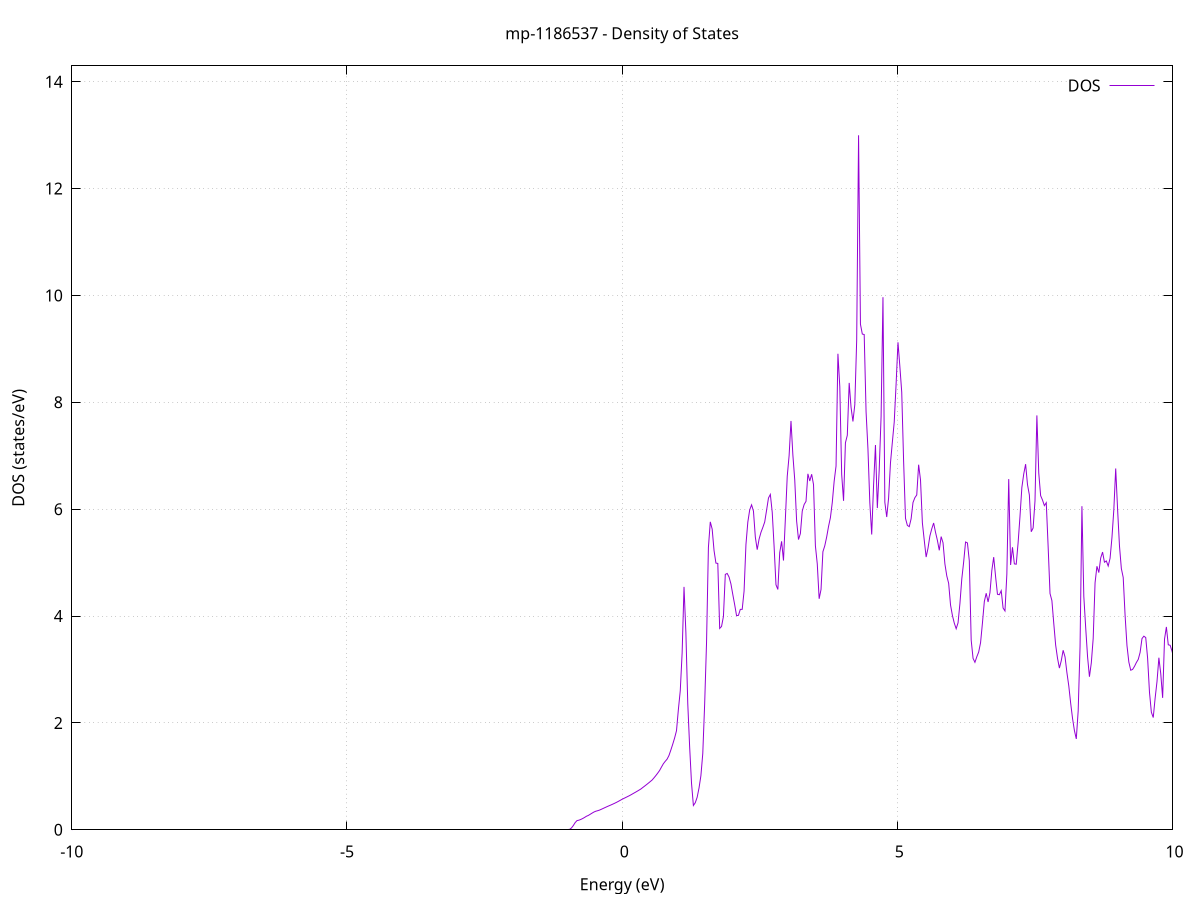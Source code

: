 set title 'mp-1186537 - Density of States'
set xlabel 'Energy (eV)'
set ylabel 'DOS (states/eV)'
set grid
set xrange [-10:10]
set yrange [0:14.297]
set xzeroaxis lt -1
set terminal png size 800,600
set output 'mp-1186537_dos_gnuplot.png'
plot '-' using 1:2 with lines title 'DOS'
-49.589500 0.000000
-49.555300 0.000000
-49.521200 0.000000
-49.487100 0.000000
-49.453000 0.000000
-49.418900 0.000000
-49.384800 0.000000
-49.350700 0.000000
-49.316600 0.000000
-49.282500 0.000000
-49.248400 0.000000
-49.214300 0.000000
-49.180200 0.000000
-49.146100 0.000000
-49.112000 0.000000
-49.077900 0.000000
-49.043800 0.000000
-49.009700 0.000000
-48.975600 0.000000
-48.941500 0.000000
-48.907400 0.000000
-48.873300 0.000000
-48.839200 0.000000
-48.805000 0.000000
-48.770900 0.000000
-48.736800 0.000000
-48.702700 0.000000
-48.668600 0.000000
-48.634500 0.000000
-48.600400 0.000000
-48.566300 0.000000
-48.532200 0.000000
-48.498100 0.000000
-48.464000 0.000000
-48.429900 0.000000
-48.395800 0.000000
-48.361700 0.000000
-48.327600 0.000000
-48.293500 0.000000
-48.259400 0.000000
-48.225300 0.000000
-48.191200 0.000000
-48.157100 0.000000
-48.123000 0.000000
-48.088900 0.000000
-48.054700 0.000000
-48.020600 0.000000
-47.986500 0.000000
-47.952400 0.000000
-47.918300 0.000000
-47.884200 0.000000
-47.850100 0.000000
-47.816000 0.000000
-47.781900 0.000000
-47.747800 0.000000
-47.713700 0.000000
-47.679600 0.000000
-47.645500 0.000000
-47.611400 0.000000
-47.577300 0.000000
-47.543200 0.000000
-47.509100 0.000000
-47.475000 0.000000
-47.440900 0.000000
-47.406800 0.000000
-47.372700 0.000000
-47.338600 0.000000
-47.304400 0.000000
-47.270300 0.000000
-47.236200 0.000000
-47.202100 0.000000
-47.168000 0.000000
-47.133900 0.000000
-47.099800 0.000000
-47.065700 0.000000
-47.031600 0.000000
-46.997500 0.000000
-46.963400 0.000000
-46.929300 0.000000
-46.895200 0.000000
-46.861100 0.000000
-46.827000 0.000000
-46.792900 0.000000
-46.758800 0.000000
-46.724700 0.000000
-46.690600 0.000000
-46.656500 0.000000
-46.622400 0.000000
-46.588200 0.000000
-46.554100 0.000000
-46.520000 0.000000
-46.485900 0.000000
-46.451800 0.000000
-46.417700 0.000000
-46.383600 0.000000
-46.349500 0.000000
-46.315400 0.000000
-46.281300 0.000000
-46.247200 0.000000
-46.213100 0.000000
-46.179000 0.000000
-46.144900 0.000000
-46.110800 0.000000
-46.076700 0.000000
-46.042600 0.000000
-46.008500 0.000000
-45.974400 0.000000
-45.940300 0.000000
-45.906200 0.000000
-45.872100 0.000000
-45.837900 0.000000
-45.803800 0.000000
-45.769700 0.000000
-45.735600 0.000000
-45.701500 0.000000
-45.667400 0.000000
-45.633300 0.000000
-45.599200 0.000000
-45.565100 0.000000
-45.531000 0.000000
-45.496900 0.000000
-45.462800 0.000000
-45.428700 0.000000
-45.394600 0.000000
-45.360500 0.000000
-45.326400 0.000000
-45.292300 0.000000
-45.258200 0.000000
-45.224100 0.000000
-45.190000 0.000000
-45.155900 0.000000
-45.121800 0.000000
-45.087600 0.000000
-45.053500 0.000000
-45.019400 0.000000
-44.985300 0.000000
-44.951200 0.000000
-44.917100 0.000000
-44.883000 0.000000
-44.848900 0.000000
-44.814800 0.000000
-44.780700 0.000000
-44.746600 0.000000
-44.712500 0.000000
-44.678400 0.000000
-44.644300 0.000000
-44.610200 0.000000
-44.576100 0.000000
-44.542000 0.000000
-44.507900 0.000000
-44.473800 0.000000
-44.439700 0.000000
-44.405600 0.000000
-44.371500 0.000000
-44.337300 0.000000
-44.303200 0.000000
-44.269100 0.000000
-44.235000 0.000000
-44.200900 0.000000
-44.166800 0.000000
-44.132700 0.000000
-44.098600 0.000000
-44.064500 0.000000
-44.030400 0.000000
-43.996300 0.000000
-43.962200 0.000000
-43.928100 0.000000
-43.894000 0.000000
-43.859900 0.000000
-43.825800 0.000000
-43.791700 0.000000
-43.757600 0.000000
-43.723500 0.000000
-43.689400 0.000000
-43.655300 0.000000
-43.621100 0.000000
-43.587000 0.000000
-43.552900 0.000000
-43.518800 0.000000
-43.484700 0.000000
-43.450600 0.000000
-43.416500 0.000000
-43.382400 0.000000
-43.348300 0.000000
-43.314200 0.000000
-43.280100 0.000000
-43.246000 0.000000
-43.211900 0.000000
-43.177800 0.000000
-43.143700 0.000000
-43.109600 0.000000
-43.075500 0.000000
-43.041400 0.000000
-43.007300 0.000000
-42.973200 0.000000
-42.939100 0.000000
-42.905000 0.000000
-42.870800 0.000000
-42.836700 0.000000
-42.802600 0.000000
-42.768500 0.000000
-42.734400 0.000000
-42.700300 0.000000
-42.666200 0.000000
-42.632100 0.000000
-42.598000 0.000000
-42.563900 0.000000
-42.529800 0.000000
-42.495700 0.000000
-42.461600 0.000000
-42.427500 0.000000
-42.393400 0.000000
-42.359300 0.000000
-42.325200 0.000000
-42.291100 0.000000
-42.257000 0.000000
-42.222900 0.000000
-42.188800 0.000000
-42.154700 0.000000
-42.120500 0.000000
-42.086400 0.000000
-42.052300 0.000000
-42.018200 0.000000
-41.984100 0.000000
-41.950000 0.000000
-41.915900 0.000000
-41.881800 0.000000
-41.847700 0.000000
-41.813600 0.000000
-41.779500 0.000000
-41.745400 0.000000
-41.711300 0.000000
-41.677200 0.000000
-41.643100 0.000000
-41.609000 0.000000
-41.574900 0.000000
-41.540800 0.000000
-41.506700 0.000000
-41.472600 0.000000
-41.438500 0.000000
-41.404400 0.000000
-41.370200 0.000000
-41.336100 0.000000
-41.302000 0.000000
-41.267900 0.000000
-41.233800 0.000000
-41.199700 0.000000
-41.165600 0.000000
-41.131500 0.000000
-41.097400 0.000000
-41.063300 0.000000
-41.029200 0.000000
-40.995100 0.000000
-40.961000 0.000000
-40.926900 0.000000
-40.892800 0.000000
-40.858700 0.000000
-40.824600 0.000000
-40.790500 0.000000
-40.756400 0.000000
-40.722300 0.000000
-40.688200 0.000000
-40.654000 0.000000
-40.619900 0.000000
-40.585800 0.000000
-40.551700 0.000000
-40.517600 0.000000
-40.483500 0.000000
-40.449400 0.000000
-40.415300 0.000000
-40.381200 0.000000
-40.347100 0.000000
-40.313000 0.000000
-40.278900 0.000000
-40.244800 0.000000
-40.210700 0.000000
-40.176600 0.000000
-40.142500 0.000000
-40.108400 0.000000
-40.074300 0.000000
-40.040200 0.000000
-40.006100 0.000000
-39.972000 0.000000
-39.937900 0.000000
-39.903700 0.000000
-39.869600 0.000000
-39.835500 0.000000
-39.801400 0.000000
-39.767300 0.000000
-39.733200 0.000000
-39.699100 0.000000
-39.665000 0.000000
-39.630900 0.000000
-39.596800 0.000000
-39.562700 0.000000
-39.528600 0.000000
-39.494500 0.000000
-39.460400 0.000000
-39.426300 0.000000
-39.392200 0.000000
-39.358100 0.000000
-39.324000 0.000000
-39.289900 0.000000
-39.255800 0.000000
-39.221700 0.000000
-39.187600 0.000000
-39.153400 0.000000
-39.119300 0.000000
-39.085200 0.000000
-39.051100 0.000000
-39.017000 0.000000
-38.982900 0.000000
-38.948800 0.000000
-38.914700 0.000000
-38.880600 0.000000
-38.846500 0.000000
-38.812400 0.000000
-38.778300 0.000000
-38.744200 0.000000
-38.710100 0.000000
-38.676000 0.000000
-38.641900 0.000000
-38.607800 0.000000
-38.573700 0.000000
-38.539600 0.000000
-38.505500 0.000000
-38.471400 0.000000
-38.437200 0.000000
-38.403100 0.000000
-38.369000 0.000000
-38.334900 0.000000
-38.300800 0.000000
-38.266700 0.000000
-38.232600 0.000000
-38.198500 0.000000
-38.164400 0.000000
-38.130300 0.000000
-38.096200 0.000000
-38.062100 0.000000
-38.028000 0.000000
-37.993900 0.000000
-37.959800 0.000000
-37.925700 0.000000
-37.891600 0.000000
-37.857500 0.000000
-37.823400 0.000000
-37.789300 0.000000
-37.755200 0.000000
-37.721100 0.000000
-37.686900 0.000000
-37.652800 0.000000
-37.618700 0.000000
-37.584600 0.000000
-37.550500 0.000000
-37.516400 0.000000
-37.482300 0.000000
-37.448200 0.000000
-37.414100 0.000000
-37.380000 0.000000
-37.345900 0.000000
-37.311800 0.000000
-37.277700 0.000000
-37.243600 0.000000
-37.209500 0.000000
-37.175400 0.000000
-37.141300 0.000000
-37.107200 0.000000
-37.073100 0.000000
-37.039000 0.000000
-37.004900 0.000000
-36.970800 0.000000
-36.936600 0.000000
-36.902500 0.000000
-36.868400 0.000000
-36.834300 0.000000
-36.800200 0.000000
-36.766100 0.000000
-36.732000 0.000000
-36.697900 0.000000
-36.663800 0.000000
-36.629700 0.000000
-36.595600 0.000000
-36.561500 0.000000
-36.527400 0.000000
-36.493300 0.000000
-36.459200 0.000000
-36.425100 0.000000
-36.391000 0.000000
-36.356900 0.000000
-36.322800 0.000000
-36.288700 0.000000
-36.254600 0.000000
-36.220500 0.000000
-36.186300 0.000000
-36.152200 0.000000
-36.118100 0.000000
-36.084000 0.000000
-36.049900 0.000000
-36.015800 0.000000
-35.981700 0.000000
-35.947600 0.000000
-35.913500 0.000000
-35.879400 0.000000
-35.845300 6.348900
-35.811200 24.654700
-35.777100 24.710400
-35.743000 62.662000
-35.708900 0.000000
-35.674800 0.000000
-35.640700 0.000000
-35.606600 0.000000
-35.572500 0.000000
-35.538400 0.000000
-35.504300 0.000000
-35.470100 0.000000
-35.436000 0.000000
-35.401900 0.000000
-35.367800 0.000000
-35.333700 0.000000
-35.299600 0.000000
-35.265500 0.000000
-35.231400 0.000000
-35.197300 0.000000
-35.163200 0.000000
-35.129100 0.000000
-35.095000 0.000000
-35.060900 0.000000
-35.026800 0.000000
-34.992700 0.000000
-34.958600 0.000000
-34.924500 0.000000
-34.890400 0.000000
-34.856300 0.000000
-34.822200 0.000000
-34.788100 0.000000
-34.754000 0.000000
-34.719800 0.000000
-34.685700 0.000000
-34.651600 0.000000
-34.617500 0.000000
-34.583400 0.000000
-34.549300 0.000000
-34.515200 0.000000
-34.481100 0.000000
-34.447000 0.000000
-34.412900 0.000000
-34.378800 0.000000
-34.344700 0.000000
-34.310600 0.000000
-34.276500 0.000000
-34.242400 0.000000
-34.208300 0.000000
-34.174200 0.000000
-34.140100 0.000000
-34.106000 0.000000
-34.071900 0.000000
-34.037800 0.000000
-34.003700 0.000000
-33.969500 0.000000
-33.935400 0.000000
-33.901300 0.000000
-33.867200 0.000000
-33.833100 0.000000
-33.799000 0.000000
-33.764900 0.000000
-33.730800 0.000000
-33.696700 0.000000
-33.662600 0.000000
-33.628500 0.000000
-33.594400 0.000000
-33.560300 0.000000
-33.526200 0.000000
-33.492100 0.000000
-33.458000 0.000000
-33.423900 0.000000
-33.389800 0.000000
-33.355700 0.000000
-33.321600 0.000000
-33.287500 0.000000
-33.253400 0.000000
-33.219200 0.000000
-33.185100 0.000000
-33.151000 0.000000
-33.116900 0.000000
-33.082800 0.000000
-33.048700 0.000000
-33.014600 0.000000
-32.980500 0.000000
-32.946400 0.000000
-32.912300 0.000000
-32.878200 0.000000
-32.844100 0.000000
-32.810000 0.000000
-32.775900 0.000000
-32.741800 0.000000
-32.707700 0.000000
-32.673600 0.000000
-32.639500 0.000000
-32.605400 0.000000
-32.571300 0.000000
-32.537200 0.000000
-32.503000 0.000000
-32.468900 0.000000
-32.434800 0.000000
-32.400700 0.000000
-32.366600 0.000000
-32.332500 0.000000
-32.298400 0.000000
-32.264300 0.000000
-32.230200 0.000000
-32.196100 0.000000
-32.162000 0.000000
-32.127900 0.000000
-32.093800 0.000000
-32.059700 0.000000
-32.025600 0.000000
-31.991500 0.000000
-31.957400 0.000000
-31.923300 0.000000
-31.889200 0.000000
-31.855100 0.000000
-31.821000 0.000000
-31.786900 0.000000
-31.752700 0.000000
-31.718600 0.000000
-31.684500 0.000000
-31.650400 0.000000
-31.616300 0.000000
-31.582200 0.000000
-31.548100 0.000000
-31.514000 0.000000
-31.479900 0.000000
-31.445800 0.000000
-31.411700 0.000000
-31.377600 0.000000
-31.343500 0.000000
-31.309400 0.000000
-31.275300 0.000000
-31.241200 0.000000
-31.207100 0.000000
-31.173000 0.000000
-31.138900 0.000000
-31.104800 0.000000
-31.070700 0.000000
-31.036600 0.000000
-31.002400 0.000000
-30.968300 0.000000
-30.934200 0.000000
-30.900100 0.000000
-30.866000 0.000000
-30.831900 0.000000
-30.797800 0.000000
-30.763700 0.000000
-30.729600 0.000000
-30.695500 0.000000
-30.661400 0.000000
-30.627300 0.000000
-30.593200 0.000000
-30.559100 0.000000
-30.525000 0.000000
-30.490900 0.000000
-30.456800 0.000000
-30.422700 0.000000
-30.388600 0.000000
-30.354500 0.000000
-30.320400 0.000000
-30.286300 0.000000
-30.252100 0.000000
-30.218000 0.000000
-30.183900 0.000000
-30.149800 0.000000
-30.115700 0.000000
-30.081600 0.000000
-30.047500 0.000000
-30.013400 0.000000
-29.979300 0.000000
-29.945200 0.000000
-29.911100 0.000000
-29.877000 0.000000
-29.842900 0.000000
-29.808800 0.000000
-29.774700 0.000000
-29.740600 0.000000
-29.706500 0.000000
-29.672400 0.000000
-29.638300 0.000000
-29.604200 0.000000
-29.570100 0.000000
-29.535900 0.000000
-29.501800 0.000000
-29.467700 0.000000
-29.433600 0.000000
-29.399500 0.000000
-29.365400 0.000000
-29.331300 0.000000
-29.297200 0.000000
-29.263100 0.000000
-29.229000 0.000000
-29.194900 0.000000
-29.160800 0.000000
-29.126700 0.000000
-29.092600 0.000000
-29.058500 0.000000
-29.024400 0.000000
-28.990300 0.000000
-28.956200 0.000000
-28.922100 0.000000
-28.888000 0.000000
-28.853900 0.000000
-28.819800 0.000000
-28.785600 0.000000
-28.751500 0.000000
-28.717400 0.000000
-28.683300 0.000000
-28.649200 0.000000
-28.615100 0.000000
-28.581000 0.000000
-28.546900 0.000000
-28.512800 0.000000
-28.478700 0.000000
-28.444600 0.000000
-28.410500 0.000000
-28.376400 0.000000
-28.342300 0.000000
-28.308200 0.000000
-28.274100 0.000000
-28.240000 0.000000
-28.205900 0.000000
-28.171800 0.000000
-28.137700 0.000000
-28.103600 0.000000
-28.069500 0.000000
-28.035300 0.000000
-28.001200 0.000000
-27.967100 0.000000
-27.933000 0.000000
-27.898900 0.000000
-27.864800 0.000000
-27.830700 0.000000
-27.796600 0.000000
-27.762500 0.000000
-27.728400 0.000000
-27.694300 0.000000
-27.660200 0.000000
-27.626100 0.000000
-27.592000 0.000000
-27.557900 0.000000
-27.523800 0.000000
-27.489700 0.000000
-27.455600 0.000000
-27.421500 0.000000
-27.387400 0.000000
-27.353300 0.000000
-27.319200 0.000000
-27.285000 0.000000
-27.250900 0.000000
-27.216800 0.000000
-27.182700 0.000000
-27.148600 0.000000
-27.114500 0.000000
-27.080400 0.000000
-27.046300 0.000000
-27.012200 0.000000
-26.978100 0.000000
-26.944000 0.000000
-26.909900 0.000000
-26.875800 0.000000
-26.841700 0.000000
-26.807600 0.000000
-26.773500 0.000000
-26.739400 0.000000
-26.705300 0.000000
-26.671200 0.000000
-26.637100 0.000000
-26.603000 0.000000
-26.568800 0.000000
-26.534700 0.000000
-26.500600 0.000000
-26.466500 0.000000
-26.432400 0.000000
-26.398300 0.000000
-26.364200 0.000000
-26.330100 0.000000
-26.296000 0.000000
-26.261900 0.000000
-26.227800 0.000000
-26.193700 0.000000
-26.159600 0.000000
-26.125500 0.000000
-26.091400 0.000000
-26.057300 0.000000
-26.023200 0.000000
-25.989100 0.000000
-25.955000 0.000000
-25.920900 0.000000
-25.886800 0.000000
-25.852700 0.000000
-25.818500 0.000000
-25.784400 0.000000
-25.750300 0.000000
-25.716200 0.000000
-25.682100 0.000000
-25.648000 0.000000
-25.613900 0.000000
-25.579800 0.000000
-25.545700 0.000000
-25.511600 0.000000
-25.477500 0.000000
-25.443400 0.000000
-25.409300 0.000000
-25.375200 0.000000
-25.341100 0.000000
-25.307000 0.000000
-25.272900 0.000000
-25.238800 0.000000
-25.204700 0.000000
-25.170600 0.000000
-25.136500 0.000000
-25.102400 0.000000
-25.068200 0.000000
-25.034100 0.000000
-25.000000 0.000000
-24.965900 0.000000
-24.931800 0.000000
-24.897700 0.000000
-24.863600 0.000000
-24.829500 0.000000
-24.795400 0.000000
-24.761300 0.000000
-24.727200 0.000000
-24.693100 0.000000
-24.659000 0.000000
-24.624900 0.000000
-24.590800 0.000000
-24.556700 0.000000
-24.522600 0.000000
-24.488500 0.000000
-24.454400 0.000000
-24.420300 0.000000
-24.386200 0.000000
-24.352000 0.000000
-24.317900 0.000000
-24.283800 0.000000
-24.249700 0.000000
-24.215600 0.000000
-24.181500 0.000000
-24.147400 0.000000
-24.113300 0.000000
-24.079200 0.000000
-24.045100 0.000000
-24.011000 0.000000
-23.976900 0.000000
-23.942800 0.000000
-23.908700 0.000000
-23.874600 0.000000
-23.840500 0.000000
-23.806400 0.000000
-23.772300 0.000000
-23.738200 0.000000
-23.704100 0.000000
-23.670000 0.000000
-23.635900 0.000000
-23.601700 0.000000
-23.567600 0.000000
-23.533500 0.000000
-23.499400 0.000000
-23.465300 0.000000
-23.431200 0.000000
-23.397100 0.000000
-23.363000 0.000000
-23.328900 0.000000
-23.294800 0.000000
-23.260700 0.000000
-23.226600 0.000000
-23.192500 0.000000
-23.158400 0.000000
-23.124300 0.000000
-23.090200 0.000000
-23.056100 0.000000
-23.022000 0.000000
-22.987900 0.000000
-22.953800 0.000000
-22.919700 0.000000
-22.885600 0.000000
-22.851400 0.000000
-22.817300 0.000000
-22.783200 0.000000
-22.749100 0.000000
-22.715000 0.000000
-22.680900 0.000000
-22.646800 0.000000
-22.612700 0.000000
-22.578600 0.000000
-22.544500 0.000000
-22.510400 0.000000
-22.476300 0.000000
-22.442200 0.000000
-22.408100 0.000000
-22.374000 0.000000
-22.339900 0.000000
-22.305800 0.000000
-22.271700 0.000000
-22.237600 0.000000
-22.203500 0.000000
-22.169400 0.000000
-22.135300 0.000000
-22.101100 0.000000
-22.067000 0.000000
-22.032900 0.000000
-21.998800 0.000000
-21.964700 0.000000
-21.930600 0.000000
-21.896500 0.000000
-21.862400 0.000000
-21.828300 0.000000
-21.794200 0.000000
-21.760100 0.000000
-21.726000 0.000000
-21.691900 0.000000
-21.657800 0.000000
-21.623700 0.000000
-21.589600 0.000000
-21.555500 0.000000
-21.521400 0.000000
-21.487300 0.000000
-21.453200 0.000000
-21.419100 0.000000
-21.384900 0.000000
-21.350800 0.000000
-21.316700 0.000000
-21.282600 0.000000
-21.248500 0.000000
-21.214400 0.000000
-21.180300 0.000000
-21.146200 0.000000
-21.112100 0.000000
-21.078000 0.000000
-21.043900 0.000000
-21.009800 0.000000
-20.975700 0.000000
-20.941600 0.000000
-20.907500 0.000000
-20.873400 0.000000
-20.839300 0.000000
-20.805200 0.000000
-20.771100 0.000000
-20.737000 0.000000
-20.702900 0.000000
-20.668800 0.000000
-20.634600 0.000000
-20.600500 0.000000
-20.566400 0.000000
-20.532300 0.000000
-20.498200 0.000000
-20.464100 0.000000
-20.430000 0.000000
-20.395900 0.000000
-20.361800 0.000000
-20.327700 0.000000
-20.293600 0.000000
-20.259500 0.000000
-20.225400 0.000000
-20.191300 0.000000
-20.157200 0.000000
-20.123100 0.000000
-20.089000 0.000000
-20.054900 0.000000
-20.020800 0.000000
-19.986700 0.000000
-19.952600 0.000000
-19.918500 0.000000
-19.884300 0.000000
-19.850200 0.000000
-19.816100 0.000000
-19.782000 0.000000
-19.747900 0.000000
-19.713800 0.000000
-19.679700 0.000000
-19.645600 0.000000
-19.611500 0.000000
-19.577400 0.000000
-19.543300 0.000000
-19.509200 0.000000
-19.475100 0.000000
-19.441000 0.000000
-19.406900 0.000000
-19.372800 0.000000
-19.338700 0.000000
-19.304600 0.000000
-19.270500 0.000000
-19.236400 0.000000
-19.202300 0.000000
-19.168200 0.000000
-19.134000 0.000000
-19.099900 0.000000
-19.065800 0.000000
-19.031700 0.000000
-18.997600 0.000000
-18.963500 0.000000
-18.929400 0.000000
-18.895300 0.000000
-18.861200 0.000000
-18.827100 0.000000
-18.793000 0.000000
-18.758900 0.000000
-18.724800 0.000000
-18.690700 0.000000
-18.656600 0.000000
-18.622500 0.000000
-18.588400 0.000000
-18.554300 0.000000
-18.520200 0.000000
-18.486100 0.000000
-18.452000 0.000000
-18.417800 0.000000
-18.383700 0.000000
-18.349600 0.000000
-18.315500 0.000000
-18.281400 0.000000
-18.247300 0.000000
-18.213200 0.000000
-18.179100 0.000000
-18.145000 0.000000
-18.110900 0.000000
-18.076800 0.000000
-18.042700 0.000000
-18.008600 0.000000
-17.974500 0.000000
-17.940400 0.000000
-17.906300 0.000000
-17.872200 0.000000
-17.838100 0.000000
-17.804000 0.000000
-17.769900 0.000000
-17.735800 0.000000
-17.701700 0.000000
-17.667500 0.000000
-17.633400 0.000000
-17.599300 0.000000
-17.565200 0.000000
-17.531100 0.000000
-17.497000 0.000000
-17.462900 0.000000
-17.428800 0.000000
-17.394700 0.000000
-17.360600 0.000000
-17.326500 0.000000
-17.292400 0.000000
-17.258300 0.000000
-17.224200 0.000000
-17.190100 0.000000
-17.156000 0.000000
-17.121900 0.000000
-17.087800 0.000000
-17.053700 0.000000
-17.019600 0.000000
-16.985500 0.000000
-16.951400 0.000000
-16.917200 0.000000
-16.883100 0.000000
-16.849000 0.000000
-16.814900 0.000000
-16.780800 0.000000
-16.746700 4.166300
-16.712600 5.018700
-16.678500 6.488200
-16.644400 9.573000
-16.610300 14.688300
-16.576200 18.187300
-16.542100 15.464100
-16.508000 18.480000
-16.473900 22.491600
-16.439800 26.056800
-16.405700 31.801600
-16.371600 8.264200
-16.337500 5.328700
-16.303400 15.670000
-16.269300 26.151600
-16.235200 15.482800
-16.201100 14.017700
-16.166900 24.032400
-16.132800 18.973800
-16.098700 16.710900
-16.064600 18.966200
-16.030500 15.758700
-15.996400 38.644600
-15.962300 24.114100
-15.928200 26.213700
-15.894100 40.041800
-15.860000 53.643000
-15.825900 0.357300
-15.791800 0.000000
-15.757700 0.000000
-15.723600 0.000000
-15.689500 0.000000
-15.655400 0.000000
-15.621300 0.000000
-15.587200 0.000000
-15.553100 0.000000
-15.519000 0.000000
-15.484900 0.000000
-15.450700 0.000000
-15.416600 0.000000
-15.382500 0.000000
-15.348400 0.000000
-15.314300 0.000000
-15.280200 0.000000
-15.246100 0.000000
-15.212000 0.000000
-15.177900 0.000000
-15.143800 0.000000
-15.109700 0.000000
-15.075600 0.000000
-15.041500 0.000000
-15.007400 0.000000
-14.973300 0.000000
-14.939200 0.000000
-14.905100 0.000000
-14.871000 0.000000
-14.836900 0.000000
-14.802800 0.000000
-14.768700 0.000000
-14.734600 0.000000
-14.700400 0.000000
-14.666300 0.000000
-14.632200 0.000000
-14.598100 0.000000
-14.564000 0.000000
-14.529900 0.000000
-14.495800 0.000000
-14.461700 0.000000
-14.427600 0.000000
-14.393500 0.000000
-14.359400 0.000000
-14.325300 0.000000
-14.291200 0.000000
-14.257100 0.000000
-14.223000 0.000000
-14.188900 0.000000
-14.154800 0.000000
-14.120700 0.000000
-14.086600 0.000000
-14.052500 0.000000
-14.018400 0.000000
-13.984300 0.000000
-13.950100 0.000000
-13.916000 0.000000
-13.881900 0.000000
-13.847800 0.000000
-13.813700 0.000000
-13.779600 0.000000
-13.745500 0.000000
-13.711400 0.000000
-13.677300 0.000000
-13.643200 0.000000
-13.609100 0.000000
-13.575000 0.000000
-13.540900 0.000000
-13.506800 0.000000
-13.472700 0.000000
-13.438600 0.000000
-13.404500 0.000000
-13.370400 0.000000
-13.336300 0.000000
-13.302200 0.000000
-13.268100 0.000000
-13.234000 0.000000
-13.199800 0.000000
-13.165700 0.000000
-13.131600 0.000000
-13.097500 0.000000
-13.063400 0.000000
-13.029300 0.000000
-12.995200 0.000000
-12.961100 0.000000
-12.927000 0.000000
-12.892900 0.000000
-12.858800 0.000000
-12.824700 0.000000
-12.790600 0.000000
-12.756500 0.000000
-12.722400 0.000000
-12.688300 0.000000
-12.654200 0.000000
-12.620100 0.000000
-12.586000 0.000000
-12.551900 0.000000
-12.517800 0.000000
-12.483600 0.000000
-12.449500 0.000000
-12.415400 0.000000
-12.381300 0.000000
-12.347200 0.000000
-12.313100 0.000000
-12.279000 0.000000
-12.244900 0.000000
-12.210800 0.000000
-12.176700 0.000000
-12.142600 0.000000
-12.108500 0.000000
-12.074400 0.000000
-12.040300 0.000000
-12.006200 0.000000
-11.972100 0.000000
-11.938000 0.000000
-11.903900 0.000000
-11.869800 0.000000
-11.835700 0.000000
-11.801600 0.000000
-11.767500 0.000000
-11.733300 0.000000
-11.699200 0.000000
-11.665100 0.000000
-11.631000 0.000000
-11.596900 0.000000
-11.562800 0.000000
-11.528700 0.000000
-11.494600 0.000000
-11.460500 0.000000
-11.426400 0.000000
-11.392300 0.000000
-11.358200 0.000000
-11.324100 0.000000
-11.290000 0.000000
-11.255900 0.000000
-11.221800 0.000000
-11.187700 0.000000
-11.153600 0.000000
-11.119500 0.000000
-11.085400 0.000000
-11.051300 0.000000
-11.017200 0.000000
-10.983000 0.000000
-10.948900 0.000000
-10.914800 0.000000
-10.880700 0.000000
-10.846600 0.000000
-10.812500 0.000000
-10.778400 0.000000
-10.744300 0.000000
-10.710200 0.000000
-10.676100 0.000000
-10.642000 0.000000
-10.607900 0.000000
-10.573800 0.000000
-10.539700 0.000000
-10.505600 0.000000
-10.471500 0.000000
-10.437400 0.000000
-10.403300 0.000000
-10.369200 0.000000
-10.335100 0.000000
-10.301000 0.000000
-10.266900 0.000000
-10.232700 0.000000
-10.198600 0.000000
-10.164500 0.000000
-10.130400 0.000000
-10.096300 0.000000
-10.062200 0.000000
-10.028100 0.000000
-9.994000 0.000000
-9.959900 0.000000
-9.925800 0.000000
-9.891700 0.000000
-9.857600 0.000000
-9.823500 0.000000
-9.789400 0.000000
-9.755300 0.000000
-9.721200 0.000000
-9.687100 0.000000
-9.653000 0.000000
-9.618900 0.000000
-9.584800 0.000000
-9.550700 0.000000
-9.516500 0.000000
-9.482400 0.000000
-9.448300 0.000000
-9.414200 0.000000
-9.380100 0.000000
-9.346000 0.000000
-9.311900 0.000000
-9.277800 0.000000
-9.243700 0.000000
-9.209600 0.000000
-9.175500 0.000000
-9.141400 0.000000
-9.107300 0.000000
-9.073200 0.000000
-9.039100 0.000000
-9.005000 0.000000
-8.970900 0.000000
-8.936800 0.000000
-8.902700 0.000000
-8.868600 0.000000
-8.834500 0.000000
-8.800400 0.000000
-8.766200 0.000000
-8.732100 0.000000
-8.698000 0.000000
-8.663900 0.000000
-8.629800 0.000000
-8.595700 0.000000
-8.561600 0.000000
-8.527500 0.000000
-8.493400 0.000000
-8.459300 0.000000
-8.425200 0.000000
-8.391100 0.000000
-8.357000 0.000000
-8.322900 0.000000
-8.288800 0.000000
-8.254700 0.000000
-8.220600 0.000000
-8.186500 0.000000
-8.152400 0.000000
-8.118300 0.000000
-8.084200 0.000000
-8.050100 0.000000
-8.015900 0.000000
-7.981800 0.000000
-7.947700 0.000000
-7.913600 0.000000
-7.879500 0.000000
-7.845400 0.000000
-7.811300 0.000000
-7.777200 0.000000
-7.743100 0.000000
-7.709000 0.000000
-7.674900 0.000000
-7.640800 0.000000
-7.606700 0.000000
-7.572600 0.000000
-7.538500 0.000000
-7.504400 0.000000
-7.470300 0.000000
-7.436200 0.000000
-7.402100 0.000000
-7.368000 0.000000
-7.333900 0.000000
-7.299700 0.000000
-7.265600 0.000000
-7.231500 0.000000
-7.197400 0.000000
-7.163300 0.000000
-7.129200 0.000000
-7.095100 0.000000
-7.061000 0.000000
-7.026900 0.000000
-6.992800 0.000000
-6.958700 0.000000
-6.924600 0.000000
-6.890500 0.000000
-6.856400 0.000000
-6.822300 0.000000
-6.788200 0.000000
-6.754100 0.000000
-6.720000 0.000000
-6.685900 0.000000
-6.651800 0.000000
-6.617700 0.000000
-6.583600 0.000000
-6.549400 0.000000
-6.515300 0.000000
-6.481200 0.000000
-6.447100 0.000000
-6.413000 0.000000
-6.378900 0.000000
-6.344800 0.000000
-6.310700 0.000000
-6.276600 0.000000
-6.242500 0.000000
-6.208400 0.000000
-6.174300 0.000000
-6.140200 0.000000
-6.106100 0.000000
-6.072000 0.000000
-6.037900 0.000000
-6.003800 0.000000
-5.969700 0.000000
-5.935600 0.000000
-5.901500 0.000000
-5.867400 0.000000
-5.833300 0.000000
-5.799100 0.000000
-5.765000 0.000000
-5.730900 0.000000
-5.696800 0.000000
-5.662700 0.000000
-5.628600 0.000000
-5.594500 0.000000
-5.560400 0.000000
-5.526300 0.000000
-5.492200 0.000000
-5.458100 0.000000
-5.424000 0.000000
-5.389900 0.000000
-5.355800 0.000000
-5.321700 0.000000
-5.287600 0.000000
-5.253500 0.000000
-5.219400 0.000000
-5.185300 0.000000
-5.151200 0.000000
-5.117100 0.000000
-5.083000 0.000000
-5.048800 0.000000
-5.014700 0.000000
-4.980600 0.000000
-4.946500 0.000000
-4.912400 0.000000
-4.878300 0.000000
-4.844200 0.000000
-4.810100 0.000000
-4.776000 0.000000
-4.741900 0.000000
-4.707800 0.000000
-4.673700 0.000000
-4.639600 0.000000
-4.605500 0.000000
-4.571400 0.000000
-4.537300 0.000000
-4.503200 0.000000
-4.469100 0.000000
-4.435000 0.000000
-4.400900 0.000000
-4.366800 0.000000
-4.332600 0.000000
-4.298500 0.000000
-4.264400 0.000000
-4.230300 0.000000
-4.196200 0.000000
-4.162100 0.000000
-4.128000 0.000000
-4.093900 0.000000
-4.059800 0.000000
-4.025700 0.000000
-3.991600 0.000000
-3.957500 0.000000
-3.923400 0.000000
-3.889300 0.000000
-3.855200 0.000000
-3.821100 0.000000
-3.787000 0.000000
-3.752900 0.000000
-3.718800 0.000000
-3.684700 0.000000
-3.650600 0.000000
-3.616500 0.000000
-3.582300 0.000000
-3.548200 0.000000
-3.514100 0.000000
-3.480000 0.000000
-3.445900 0.000000
-3.411800 0.000000
-3.377700 0.000000
-3.343600 0.000000
-3.309500 0.000000
-3.275400 0.000000
-3.241300 0.000000
-3.207200 0.000000
-3.173100 0.000000
-3.139000 0.000000
-3.104900 0.000000
-3.070800 0.000000
-3.036700 0.000000
-3.002600 0.000000
-2.968500 0.000000
-2.934400 0.000000
-2.900300 0.000000
-2.866200 0.000000
-2.832000 0.000000
-2.797900 0.000000
-2.763800 0.000000
-2.729700 0.000000
-2.695600 0.000000
-2.661500 0.000000
-2.627400 0.000000
-2.593300 0.000000
-2.559200 0.000000
-2.525100 0.000000
-2.491000 0.000000
-2.456900 0.000000
-2.422800 0.000000
-2.388700 0.000000
-2.354600 0.000000
-2.320500 0.000000
-2.286400 0.000000
-2.252300 0.000000
-2.218200 0.000000
-2.184100 0.000000
-2.150000 0.000000
-2.115900 0.000000
-2.081700 0.000000
-2.047600 0.000000
-2.013500 0.000000
-1.979400 0.000000
-1.945300 0.000000
-1.911200 0.000000
-1.877100 0.000000
-1.843000 0.000000
-1.808900 0.000000
-1.774800 0.000000
-1.740700 0.000000
-1.706600 0.000000
-1.672500 0.000000
-1.638400 0.000000
-1.604300 0.000000
-1.570200 0.000000
-1.536100 0.000000
-1.502000 0.000000
-1.467900 0.000000
-1.433800 0.000000
-1.399700 0.000000
-1.365500 0.000000
-1.331400 0.000000
-1.297300 0.000000
-1.263200 0.000000
-1.229100 0.000000
-1.195000 0.000000
-1.160900 0.000000
-1.126800 0.000000
-1.092700 0.000000
-1.058600 0.000000
-1.024500 0.000000
-0.990400 0.000000
-0.956300 0.006800
-0.922200 0.032700
-0.888100 0.078100
-0.854000 0.134200
-0.819900 0.171800
-0.785800 0.179600
-0.751700 0.193200
-0.717600 0.210300
-0.683500 0.230200
-0.649400 0.252700
-0.615200 0.268200
-0.581100 0.289400
-0.547000 0.311300
-0.512900 0.332000
-0.478800 0.347200
-0.444700 0.356900
-0.410600 0.368500
-0.376500 0.384300
-0.342400 0.400600
-0.308300 0.417000
-0.274200 0.432900
-0.240100 0.448400
-0.206000 0.463300
-0.171900 0.479200
-0.137800 0.495500
-0.103700 0.512700
-0.069600 0.531200
-0.035500 0.550900
-0.001400 0.570400
0.032700 0.587600
0.066800 0.605100
0.100900 0.622600
0.135100 0.640200
0.169200 0.659800
0.203300 0.680100
0.237400 0.700000
0.271500 0.720500
0.305600 0.741400
0.339700 0.762700
0.373800 0.790300
0.407900 0.817000
0.442000 0.844400
0.476100 0.872500
0.510200 0.901400
0.544300 0.931000
0.578400 0.971600
0.612500 1.014800
0.646600 1.061000
0.680700 1.109900
0.714800 1.174200
0.748900 1.236000
0.783000 1.281500
0.817100 1.322500
0.851200 1.391400
0.885400 1.494000
0.919500 1.602000
0.953600 1.718600
0.987700 1.854500
1.021800 2.252000
1.055900 2.599600
1.090000 3.308900
1.124100 4.546100
1.158200 3.687800
1.192300 2.362400
1.226400 1.554100
1.260500 0.870900
1.294600 0.454700
1.328700 0.505700
1.362800 0.608000
1.396900 0.781800
1.431000 1.012600
1.465100 1.426100
1.499200 2.349500
1.533300 3.500500
1.567400 5.283800
1.601600 5.763300
1.635700 5.628000
1.669800 5.226600
1.703900 4.991100
1.738000 4.985100
1.772100 3.768000
1.806200 3.805700
1.840300 3.991800
1.874400 4.779700
1.908500 4.797300
1.942600 4.730100
1.976700 4.601200
2.010800 4.402500
2.044900 4.211400
2.079000 4.007300
2.113100 4.013100
2.147200 4.125600
2.181300 4.125100
2.215400 4.466400
2.249500 5.338000
2.283600 5.758300
2.317700 5.987200
2.351900 6.081100
2.386000 5.964500
2.420100 5.476400
2.454200 5.242600
2.488300 5.440000
2.522400 5.566800
2.556500 5.659500
2.590600 5.761600
2.624700 5.981900
2.658800 6.209000
2.692900 6.276800
2.727000 5.941500
2.761100 5.302600
2.795200 4.585100
2.829300 4.497700
2.863400 5.188000
2.897500 5.398400
2.931600 5.039000
2.965700 5.816100
2.999800 6.614700
3.033900 7.003700
3.068000 7.650700
3.102200 7.012700
3.136300 6.546200
3.170400 5.777800
3.204500 5.431600
3.238600 5.544000
3.272700 5.965700
3.306800 6.087800
3.340900 6.147100
3.375000 6.661900
3.409100 6.527500
3.443200 6.653900
3.477300 6.461400
3.511400 5.314900
3.545500 4.975700
3.579600 4.323300
3.613700 4.497100
3.647800 5.203800
3.681900 5.314900
3.716000 5.478600
3.750100 5.676700
3.784200 5.841900
3.818300 6.126800
3.852500 6.523800
3.886600 6.807800
3.920700 8.909200
3.954800 8.291100
3.988900 6.651500
4.023000 6.155900
4.057100 7.242100
4.091200 7.383700
4.125300 8.363600
4.159400 7.905600
4.193500 7.642100
4.227600 7.955600
4.261700 9.163000
4.295800 12.997700
4.329900 9.461700
4.364000 9.277700
4.398100 9.269200
4.432200 7.822900
4.466300 7.127800
4.500400 6.122300
4.534500 5.526400
4.568700 6.452400
4.602800 7.201000
4.636900 6.021200
4.671000 6.739100
4.705100 7.735300
4.739200 9.967200
4.773300 6.130500
4.807400 5.853800
4.841500 6.209000
4.875600 6.865900
4.909700 7.253400
4.943800 7.631300
4.977900 8.342700
5.012000 9.123600
5.046100 8.672300
5.080200 8.187800
5.114300 6.898100
5.148400 5.829700
5.182500 5.696600
5.216600 5.673400
5.250700 5.820300
5.284800 6.124800
5.319000 6.215300
5.353100 6.266200
5.387200 6.832900
5.421300 6.548500
5.455400 5.743700
5.489500 5.416400
5.523600 5.104000
5.557700 5.270700
5.591800 5.498900
5.625900 5.632900
5.660000 5.741700
5.694100 5.567300
5.728200 5.416900
5.762300 5.230400
5.796400 5.487200
5.830500 5.371600
5.864600 4.975900
5.898700 4.751600
5.932800 4.611900
5.966900 4.206600
6.001000 4.011100
6.035100 3.867700
6.069300 3.762400
6.103400 3.873500
6.137500 4.234000
6.171600 4.697000
6.205700 5.014900
6.239800 5.385700
6.273900 5.368800
6.308000 5.033300
6.342100 3.549900
6.376200 3.207700
6.410300 3.134100
6.444400 3.238400
6.478500 3.327200
6.512600 3.502100
6.546700 3.869400
6.580800 4.271200
6.614900 4.426900
6.649000 4.263400
6.683100 4.436200
6.717200 4.853200
6.751300 5.103100
6.785400 4.740300
6.819600 4.406700
6.853700 4.399500
6.887800 4.474900
6.921900 4.149700
6.956000 4.095200
6.990100 4.781700
7.024200 6.564200
7.058300 4.955900
7.092400 5.287600
7.126500 4.976500
7.160600 4.970300
7.194700 5.372500
7.228800 5.863500
7.262900 6.406500
7.297000 6.658900
7.331100 6.842900
7.365200 6.460400
7.399300 6.266600
7.433400 5.577800
7.467500 5.648100
7.501600 6.155900
7.535800 7.754800
7.569900 6.677000
7.604000 6.253500
7.638100 6.171100
7.672200 6.066700
7.706300 6.121700
7.740400 5.298800
7.774500 4.421800
7.808600 4.289900
7.842700 3.862400
7.876800 3.458100
7.910900 3.209800
7.945000 3.025900
7.979100 3.164500
8.013200 3.359800
8.047300 3.235200
8.081400 2.941800
8.115500 2.693000
8.149600 2.370100
8.183700 2.084600
8.217800 1.857700
8.251900 1.700200
8.286100 2.222600
8.320200 3.426800
8.354300 6.056000
8.388400 4.371500
8.422500 3.785900
8.456600 3.239000
8.490700 2.864000
8.524800 3.122800
8.558900 3.579400
8.593000 4.621700
8.627100 4.932300
8.661200 4.813300
8.695300 5.086100
8.729400 5.197500
8.763500 5.008000
8.797600 5.031100
8.831700 4.936300
8.865800 5.081200
8.899900 5.468600
8.934000 5.990300
8.968100 6.762100
9.002200 6.001400
9.036400 5.315000
9.070500 4.889700
9.104600 4.721600
9.138700 4.010700
9.172800 3.448000
9.206900 3.138100
9.241000 2.985900
9.275100 3.001200
9.309200 3.057900
9.343300 3.129700
9.377400 3.188400
9.411500 3.319100
9.445600 3.578400
9.479700 3.623500
9.513800 3.597400
9.547900 3.209900
9.582000 2.571000
9.616100 2.199300
9.650200 2.100600
9.684300 2.461200
9.718400 2.773800
9.752600 3.220000
9.786700 2.921100
9.820800 2.468600
9.854900 3.567000
9.889000 3.796200
9.923100 3.462100
9.957200 3.453200
9.991300 3.343500
10.025400 3.200000
10.059500 3.219400
10.093600 3.603600
10.127700 3.364400
10.161800 2.787100
10.195900 2.283200
10.230000 1.971100
10.264100 1.716700
10.298200 1.546800
10.332300 1.427500
10.366400 1.409600
10.400500 1.397300
10.434600 1.407200
10.468700 1.497200
10.502900 1.506600
10.537000 1.523900
10.571100 1.568300
10.605200 1.635000
10.639300 1.686900
10.673400 1.843400
10.707500 2.315700
10.741600 2.716400
10.775700 2.805600
10.809800 2.713800
10.843900 2.912900
10.878000 2.941600
10.912100 2.949800
10.946200 2.954000
10.980300 3.024300
11.014400 3.013100
11.048500 3.054100
11.082600 2.929700
11.116700 2.856600
11.150800 2.869200
11.184900 2.729400
11.219000 2.709800
11.253200 2.756400
11.287300 2.868000
11.321400 2.759900
11.355500 2.669000
11.389600 2.592300
11.423700 2.530900
11.457800 2.413900
11.491900 2.374100
11.526000 2.397500
11.560100 2.338900
11.594200 2.459500
11.628300 2.515100
11.662400 2.473100
11.696500 2.629300
11.730600 2.722100
11.764700 2.809000
11.798800 2.950800
11.832900 3.562500
11.867000 3.254600
11.901100 3.215600
11.935200 3.237000
11.969300 3.236800
12.003500 3.142300
12.037600 2.624100
12.071700 2.628000
12.105800 2.743700
12.139900 3.260700
12.174000 3.764300
12.208100 4.049400
12.242200 3.328800
12.276300 3.642300
12.310400 3.662200
12.344500 3.880000
12.378600 3.733000
12.412700 2.884500
12.446800 2.687700
12.480900 2.516500
12.515000 2.467100
12.549100 2.496600
12.583200 2.596000
12.617300 2.818400
12.651400 2.825800
12.685500 2.800000
12.719700 2.900300
12.753800 3.398300
12.787900 3.449600
12.822000 3.756600
12.856100 3.941600
12.890200 4.202300
12.924300 4.518100
12.958400 4.807900
12.992500 4.912300
13.026600 5.071000
13.060700 4.235300
13.094800 3.621100
13.128900 3.671800
13.163000 3.594200
13.197100 3.628000
13.231200 3.630600
13.265300 3.528800
13.299400 3.655800
13.333500 3.917600
13.367600 4.008600
13.401700 4.524200
13.435800 5.084300
13.470000 4.865200
13.504100 4.754400
13.538200 4.627100
13.572300 4.167600
13.606400 4.052400
13.640500 4.089900
13.674600 4.208000
13.708700 4.496200
13.742800 4.990500
13.776900 5.028900
13.811000 4.970500
13.845100 5.004500
13.879200 5.245700
13.913300 5.204800
13.947400 4.887600
13.981500 4.678400
14.015600 4.647800
14.049700 4.598900
14.083800 4.604000
14.117900 4.571200
14.152000 4.501200
14.186100 4.276000
14.220300 4.160700
14.254400 4.246400
14.288500 3.958200
14.322600 4.014400
14.356700 4.521600
14.390800 4.973300
14.424900 4.938700
14.459000 4.865000
14.493100 5.358700
14.527200 5.821700
14.561300 5.407600
14.595400 4.700300
14.629500 3.884000
14.663600 3.257000
14.697700 3.198500
14.731800 3.415000
14.765900 3.670500
14.800000 3.917300
14.834100 4.081900
14.868200 4.258500
14.902300 4.276900
14.936400 4.065200
14.970600 3.245000
15.004700 2.406600
15.038800 1.605900
15.072900 1.055900
15.107000 0.883100
15.141100 0.571800
15.175200 0.239700
15.209300 0.152500
15.243400 0.082300
15.277500 0.035300
15.311600 0.011600
15.345700 0.007500
15.379800 0.005700
15.413900 0.004100
15.448000 0.002600
15.482100 0.001300
15.516200 0.000100
15.550300 0.000000
15.584400 0.000000
15.618500 0.000000
15.652600 0.000000
15.686800 0.000000
15.720900 0.000000
15.755000 0.000000
15.789100 0.000000
15.823200 0.000000
15.857300 0.000000
15.891400 0.000000
15.925500 0.000000
15.959600 0.000000
15.993700 0.000000
16.027800 0.000000
16.061900 0.000000
16.096000 0.000000
16.130100 0.000000
16.164200 0.000000
16.198300 0.000000
16.232400 0.000000
16.266500 0.000000
16.300600 0.000000
16.334700 0.000000
16.368800 0.000000
16.402900 0.000000
16.437100 0.000000
16.471200 0.000000
16.505300 0.000000
16.539400 0.000000
16.573500 0.000000
16.607600 0.000000
16.641700 0.000000
16.675800 0.000000
16.709900 0.000000
16.744000 0.000000
16.778100 0.000000
16.812200 0.000000
16.846300 0.000000
16.880400 0.000000
16.914500 0.000000
16.948600 0.000000
16.982700 0.000000
17.016800 0.000000
17.050900 0.000000
17.085000 0.000000
17.119100 0.000000
17.153200 0.000000
17.187400 0.000000
17.221500 0.000000
17.255600 0.000000
17.289700 0.000000
17.323800 0.000000
17.357900 0.000000
17.392000 0.000000
17.426100 0.000000
17.460200 0.000000
17.494300 0.000000
17.528400 0.000000
17.562500 0.000000
17.596600 0.000000
17.630700 0.000000
17.664800 0.000000
17.698900 0.000000
17.733000 0.000000
17.767100 0.000000
17.801200 0.000000
17.835300 0.000000
17.869400 0.000000
17.903500 0.000000
17.937700 0.000000
17.971800 0.000000
18.005900 0.000000
18.040000 0.000000
18.074100 0.000000
18.108200 0.000000
18.142300 0.000000
18.176400 0.000000
18.210500 0.000000
18.244600 0.000000
18.278700 0.000000
18.312800 0.000000
18.346900 0.000000
18.381000 0.000000
18.415100 0.000000
18.449200 0.000000
18.483300 0.000000
18.517400 0.000000
18.551500 0.000000
18.585600 0.000000
18.619700 0.000000
e
